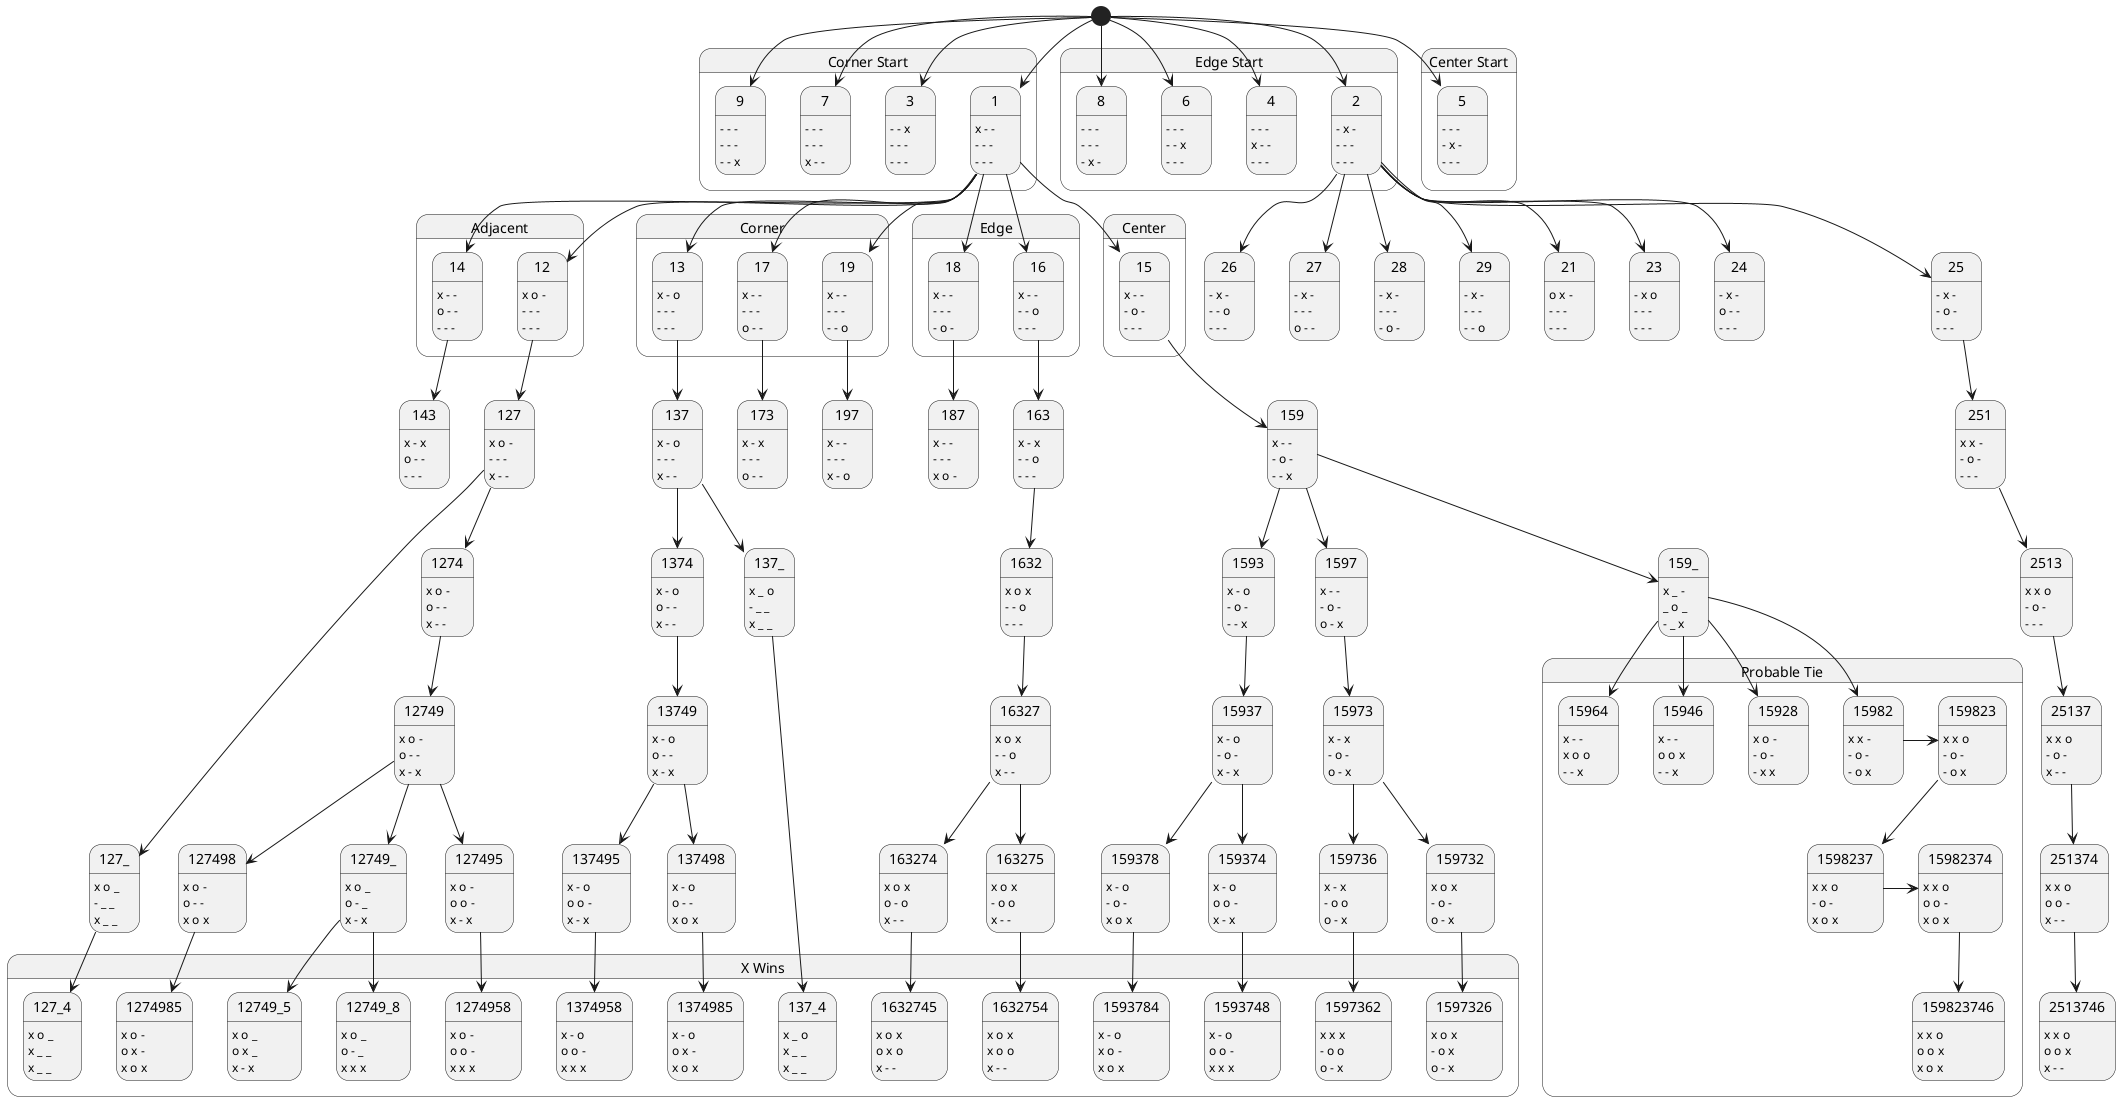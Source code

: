 @startuml "Tic Tac Toe"

state "Corner Start" as cstart {
    state 1
    state 3
    state 7
    state 9
}

state "Edge Start" as estart {
    state 2
    state 4
    state 6
    state 8
}

state "Center Start" as cents {
    state 5
}

state "Adjacent" as adj {
    state 12
    state 14
}

state "Corner" as corn {
    state 13
    state 17
    state 19
}

state "Edge" as edge {
    state 16
    state 18
}

state "Center" as cent {
    state 15
}

state "X Wins" as x {
    state 1274958
    state 1274985
    state 12749_5
    state 12749_8
    state 127_4
    state 1374958
    state 1374985
    state 137_4
    state 1593748
    state 1593784
    state 1597326
    state 1597362
    state 1632745
    state 1632754
}

state "Probable Tie" as tie {
    state 15928
    state 15946
    state 15964
    state 15982
    state 159823
    state 1598237
    state 15982374
    state 159823746
}

[*] --> 1

1: x - -
1: - - -
1: - - -

1 --> 12

12: x o -
12: - - -
12: - - -

12 --> 127

127: x o -
127: - - -
127: x - -

127 --> 1274

1274: x o -
1274: o - -
1274: x - -

1274 --> 12749

12749: x o -
12749: o - -
12749: x - x

12749 --> 127495

127495: x o -
127495: o o -
127495: x - x

127495 --> 1274958

1274958: x o -
1274958: o o -
1274958: x x x

12749 --> 127498

127498: x o -
127498: o - -
127498: x o x

127498 --> 1274985

1274985: x o -
1274985: o x -
1274985: x o x

12749 --> 12749_

12749_: x o _
12749_: o - _
12749_: x - x

12749_ --> 12749_5

12749_5: x o _
12749_5: o x _
12749_5: x - x

12749_ --> 12749_8

12749_8: x o _
12749_8: o - _
12749_8: x x x

127 --> 127_

127_: x o _
127_: - _ _
127_: x _ _

127_ --> 127_4

127_4: x o _
127_4: x _ _
127_4: x _ _

1 --> 13

13: x - o
13: - - -
13: - - -

13 --> 137

137: x - o
137: - - -
137: x - -

137 --> 1374

1374: x - o
1374: o - -
1374: x - -

1374 --> 13749

13749: x - o
13749: o - -
13749: x - x

137 --> 137_

137_: x _ o
137_: - _ _
137_: x _ _

137_ --> 137_4

137_4: x _ o
137_4: x _ _
137_4: x _ _

13749 --> 137495

137495: x - o
137495: o o -
137495: x - x

137495 --> 1374958

1374958: x - o
1374958: o o -
1374958: x x x

13749 --> 137498

137498: x - o
137498: o - -
137498: x o x

137498 --> 1374985

1374985: x - o
1374985: o x -
1374985: x o x

1 --> 14

14: x - -
14: o - -
14: - - -

14 --> 143

143: x - x
143: o - -
143: - - -

1 --> 15

15: x - -
15: - o -
15: - - -

15 --> 159

159: x - -
159: - o -
159: - - x

159_ --> 15928

15928: x o -
15928: - o -
15928: - x x

159 --> 1593

1593: x - o
1593: - o -
1593: - - x

1593 --> 15937

15937: x - o
15937: - o -
15937: x - x

15937 --> 159374

159374: x - o
159374: o o -
159374: x - x

159374 --> 1593748

1593748: x - o
1593748: o o -
1593748: x x x

15937 --> 159378

159378: x - o
159378: - o -
159378: x o x

159378 --> 1593784

1593784: x - o
1593784: x o -
1593784: x o x

159_ --> 15946

15946: x - -
15946: o o x
15946: - - x

159_ --> 15964

15964: x - -
15964: x o o
15964: - - x

159 --> 1597

1597: x - -
1597: - o -
1597: o - x

1597 --> 15973

15973: x - x
15973: - o -
15973: o - x

15973 --> 159732

159732: x o x
159732: - o -
159732: o - x

159732 --> 1597326

1597326: x o x
1597326: - o x
1597326: o - x

15973 --> 159736

159736: x - x
159736: - o o
159736: o - x

159736 --> 1597362

1597362: x x x
1597362: - o o
1597362: o - x

159_ --> 15982

15982: x x -
15982: - o -
15982: - o x

15982 -> 159823

159823: x x o
159823: - o -
159823: - o x

159823 --> 1598237

1598237: x x o
1598237: - o -
1598237: x o x

1598237 -> 15982374

15982374: x x o
15982374: o o -
15982374: x o x

15982374 --> 159823746

159823746: x x o
159823746: o o x
159823746: x o x

159 --> 159_

159_: x _ -
159_: _ o _
159_: - _ x

1 --> 16

16: x - -
16: - - o
16: - - -

16 --> 163

163: x - x
163: - - o
163: - - -

163 --> 1632

1632: x o x
1632: - - o
1632: - - -

1632 --> 16327

16327: x o x
16327: - - o
16327: x - -

16327 --> 163274

163274: x o x
163274: o - o
163274: x - -

163274 --> 1632745

1632745: x o x
1632745: o x o
1632745: x - -

16327 --> 163275

163275: x o x
163275: - o o
163275: x - -

163275 --> 1632754

1632754: x o x
1632754: x o o
1632754: x - -

1 --> 17

17: x - -
17: - - -
17: o - -

17 --> 173

173: x - x
173: - - -
173: o - -

1 --> 18

18: x - -
18: - - -
18: - o -

18 --> 187

187: x - -
187: - - -
187: x o -

1 --> 19

19: x - -
19: - - -
19: - - o

19 --> 197

197: x - -
197: - - -
197: x - o

[*] --> 2
2: - x -
2: - - -
2: - - -

2 --> 21
21: o x -
21: - - -
21: - - -

2 --> 23
23: - x o
23: - - -
23: - - -

2 --> 24
24: - x -
24: o - -
24: - - -

2 --> 25
25: - x -
25: - o -
25: - - -

25 --> 251
251: x x -
251: - o -
251: - - -

251 --> 2513
2513: x x o
2513: - o -
2513: - - -

2513 --> 25137
25137: x x o
25137: - o -
25137: x - -

25137 --> 251374
251374: x x o
251374: o o -
251374: x - -

251374 --> 2513746
2513746: x x o
2513746: o o x
2513746: x - -

2 --> 26
26: - x -
26: - - o
26: - - -

2 --> 27
27: - x -
27: - - -
27: o - -

2 --> 28
28: - x -
28: - - -
28: - o -

2 --> 29
29: - x -
29: - - -
29: - - o

[*] --> 3
3: - - x
3: - - -
3: - - -

[*] --> 4
4: - - -
4: x - -
4: - - -

[*] --> 5
5: - - -
5: - x -
5: - - -

[*] --> 6
6: - - -
6: - - x
6: - - -

[*] --> 7
7: - - -
7: - - -
7: x - -

[*] --> 8
8: - - -
8: - - -
8: - x -

[*] --> 9
9: - - -
9: - - -
9: - - x

@enduml
